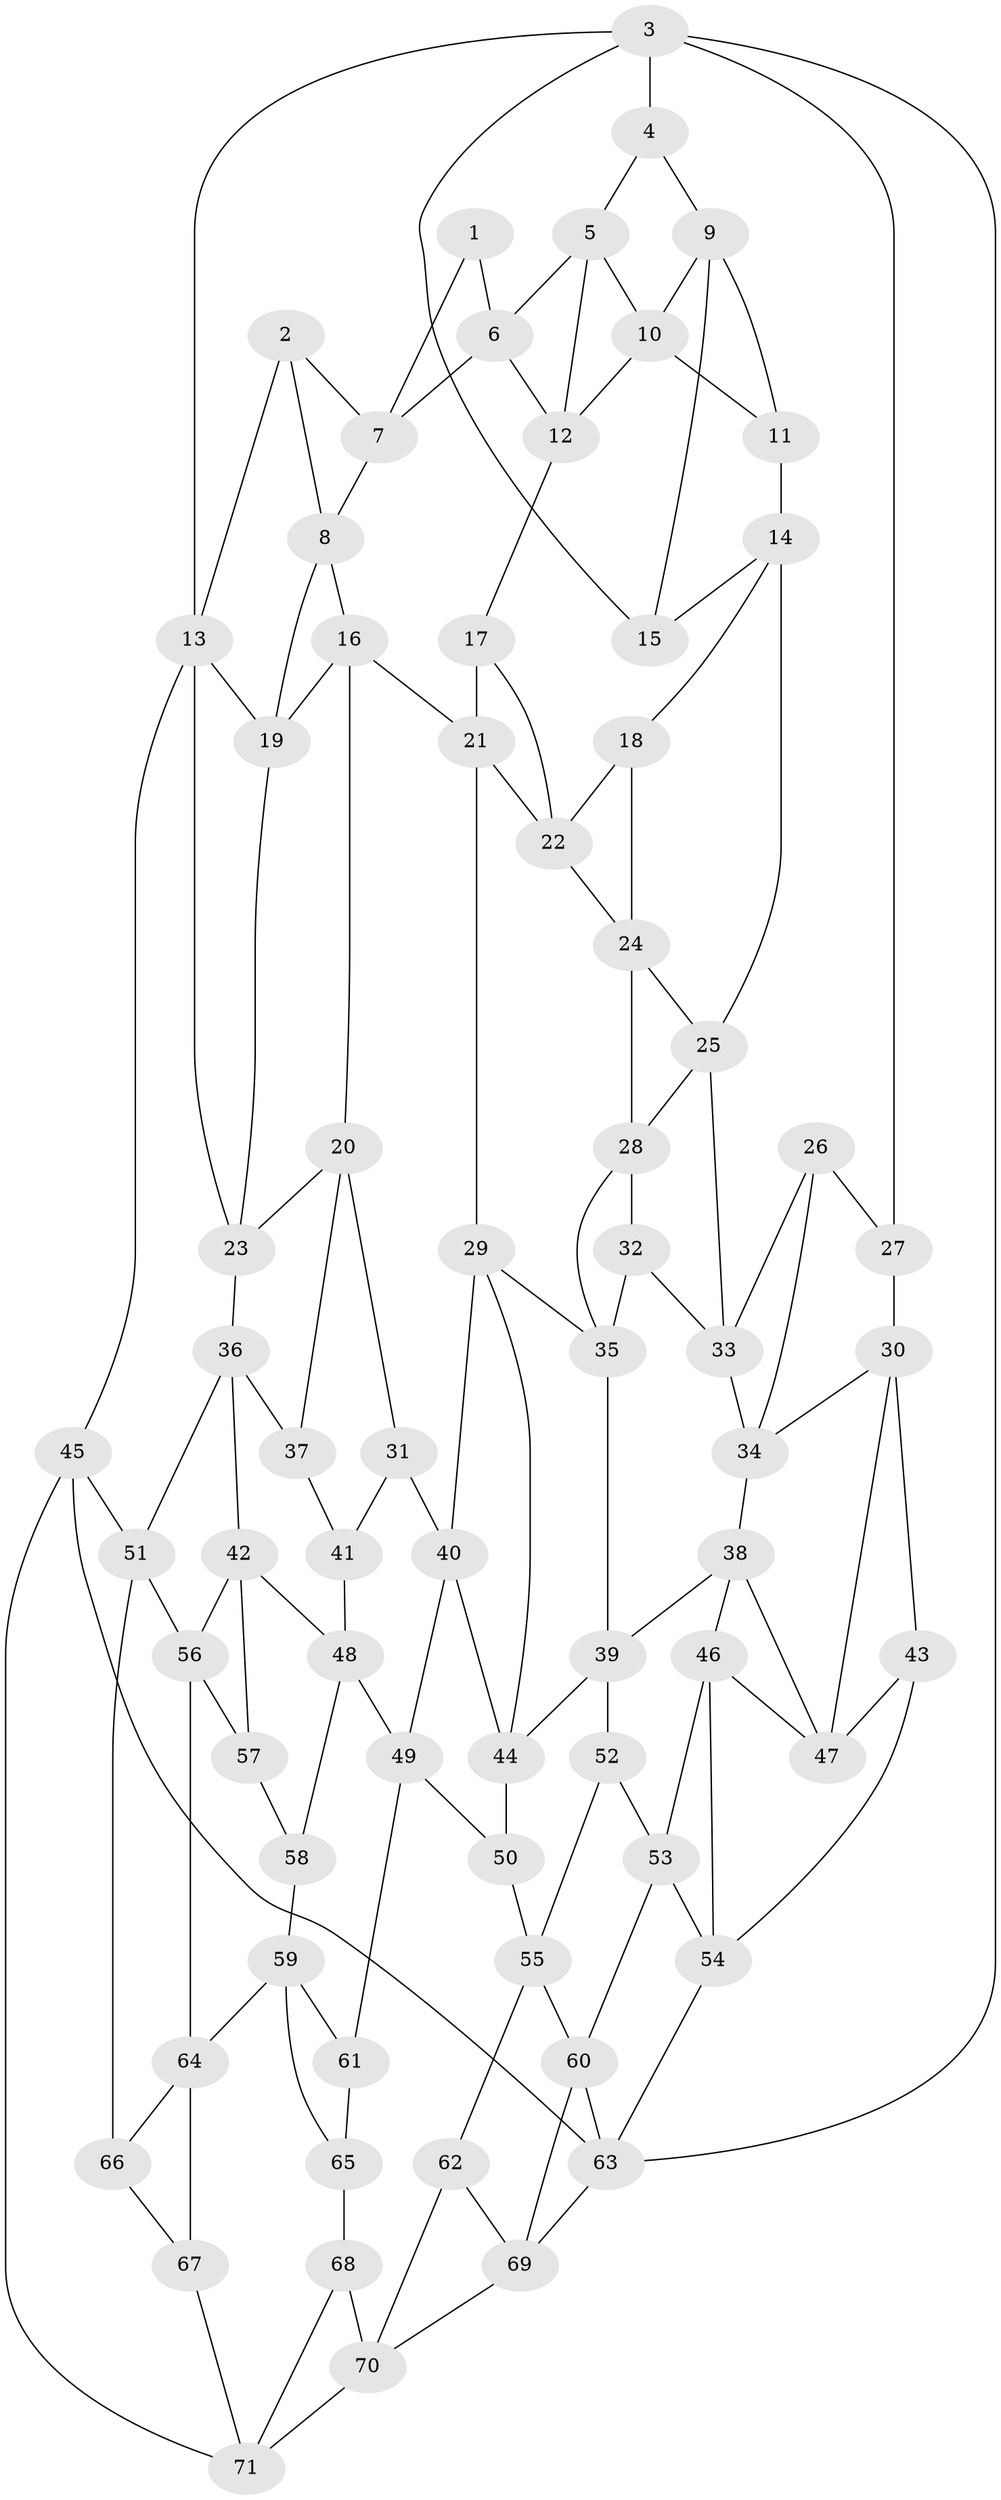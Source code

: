 // original degree distribution, {3: 0.028169014084507043, 5: 0.4647887323943662, 4: 0.24647887323943662, 6: 0.2605633802816901}
// Generated by graph-tools (version 1.1) at 2025/38/03/04/25 23:38:30]
// undirected, 71 vertices, 131 edges
graph export_dot {
  node [color=gray90,style=filled];
  1;
  2;
  3;
  4;
  5;
  6;
  7;
  8;
  9;
  10;
  11;
  12;
  13;
  14;
  15;
  16;
  17;
  18;
  19;
  20;
  21;
  22;
  23;
  24;
  25;
  26;
  27;
  28;
  29;
  30;
  31;
  32;
  33;
  34;
  35;
  36;
  37;
  38;
  39;
  40;
  41;
  42;
  43;
  44;
  45;
  46;
  47;
  48;
  49;
  50;
  51;
  52;
  53;
  54;
  55;
  56;
  57;
  58;
  59;
  60;
  61;
  62;
  63;
  64;
  65;
  66;
  67;
  68;
  69;
  70;
  71;
  1 -- 6 [weight=1.0];
  1 -- 7 [weight=1.0];
  2 -- 7 [weight=1.0];
  2 -- 8 [weight=1.0];
  2 -- 13 [weight=1.0];
  3 -- 4 [weight=1.0];
  3 -- 13 [weight=1.0];
  3 -- 15 [weight=1.0];
  3 -- 27 [weight=1.0];
  3 -- 63 [weight=1.0];
  4 -- 5 [weight=1.0];
  4 -- 9 [weight=1.0];
  5 -- 6 [weight=1.0];
  5 -- 10 [weight=1.0];
  5 -- 12 [weight=1.0];
  6 -- 7 [weight=1.0];
  6 -- 12 [weight=1.0];
  7 -- 8 [weight=1.0];
  8 -- 16 [weight=1.0];
  8 -- 19 [weight=1.0];
  9 -- 10 [weight=1.0];
  9 -- 11 [weight=1.0];
  9 -- 15 [weight=1.0];
  10 -- 11 [weight=1.0];
  10 -- 12 [weight=1.0];
  11 -- 14 [weight=1.0];
  12 -- 17 [weight=1.0];
  13 -- 19 [weight=1.0];
  13 -- 23 [weight=1.0];
  13 -- 45 [weight=1.0];
  14 -- 15 [weight=1.0];
  14 -- 18 [weight=1.0];
  14 -- 25 [weight=1.0];
  16 -- 19 [weight=1.0];
  16 -- 20 [weight=1.0];
  16 -- 21 [weight=1.0];
  17 -- 21 [weight=1.0];
  17 -- 22 [weight=1.0];
  18 -- 22 [weight=1.0];
  18 -- 24 [weight=1.0];
  19 -- 23 [weight=1.0];
  20 -- 23 [weight=1.0];
  20 -- 31 [weight=1.0];
  20 -- 37 [weight=1.0];
  21 -- 22 [weight=1.0];
  21 -- 29 [weight=1.0];
  22 -- 24 [weight=1.0];
  23 -- 36 [weight=1.0];
  24 -- 25 [weight=1.0];
  24 -- 28 [weight=1.0];
  25 -- 28 [weight=1.0];
  25 -- 33 [weight=1.0];
  26 -- 27 [weight=1.0];
  26 -- 33 [weight=1.0];
  26 -- 34 [weight=1.0];
  27 -- 30 [weight=1.0];
  28 -- 32 [weight=1.0];
  28 -- 35 [weight=1.0];
  29 -- 35 [weight=1.0];
  29 -- 40 [weight=1.0];
  29 -- 44 [weight=1.0];
  30 -- 34 [weight=1.0];
  30 -- 43 [weight=1.0];
  30 -- 47 [weight=1.0];
  31 -- 40 [weight=1.0];
  31 -- 41 [weight=1.0];
  32 -- 33 [weight=1.0];
  32 -- 35 [weight=1.0];
  33 -- 34 [weight=1.0];
  34 -- 38 [weight=1.0];
  35 -- 39 [weight=1.0];
  36 -- 37 [weight=1.0];
  36 -- 42 [weight=1.0];
  36 -- 51 [weight=1.0];
  37 -- 41 [weight=2.0];
  38 -- 39 [weight=1.0];
  38 -- 46 [weight=1.0];
  38 -- 47 [weight=1.0];
  39 -- 44 [weight=1.0];
  39 -- 52 [weight=1.0];
  40 -- 44 [weight=1.0];
  40 -- 49 [weight=1.0];
  41 -- 48 [weight=1.0];
  42 -- 48 [weight=1.0];
  42 -- 56 [weight=1.0];
  42 -- 57 [weight=1.0];
  43 -- 47 [weight=1.0];
  43 -- 54 [weight=1.0];
  44 -- 50 [weight=1.0];
  45 -- 51 [weight=1.0];
  45 -- 63 [weight=1.0];
  45 -- 71 [weight=1.0];
  46 -- 47 [weight=1.0];
  46 -- 53 [weight=1.0];
  46 -- 54 [weight=1.0];
  48 -- 49 [weight=1.0];
  48 -- 58 [weight=1.0];
  49 -- 50 [weight=1.0];
  49 -- 61 [weight=1.0];
  50 -- 55 [weight=1.0];
  51 -- 56 [weight=1.0];
  51 -- 66 [weight=2.0];
  52 -- 53 [weight=1.0];
  52 -- 55 [weight=1.0];
  53 -- 54 [weight=1.0];
  53 -- 60 [weight=1.0];
  54 -- 63 [weight=1.0];
  55 -- 60 [weight=1.0];
  55 -- 62 [weight=1.0];
  56 -- 57 [weight=1.0];
  56 -- 64 [weight=1.0];
  57 -- 58 [weight=1.0];
  58 -- 59 [weight=1.0];
  59 -- 61 [weight=1.0];
  59 -- 64 [weight=1.0];
  59 -- 65 [weight=1.0];
  60 -- 63 [weight=1.0];
  60 -- 69 [weight=1.0];
  61 -- 65 [weight=1.0];
  62 -- 69 [weight=1.0];
  62 -- 70 [weight=1.0];
  63 -- 69 [weight=1.0];
  64 -- 66 [weight=1.0];
  64 -- 67 [weight=1.0];
  65 -- 68 [weight=2.0];
  66 -- 67 [weight=1.0];
  67 -- 71 [weight=1.0];
  68 -- 70 [weight=1.0];
  68 -- 71 [weight=1.0];
  69 -- 70 [weight=1.0];
  70 -- 71 [weight=1.0];
}
